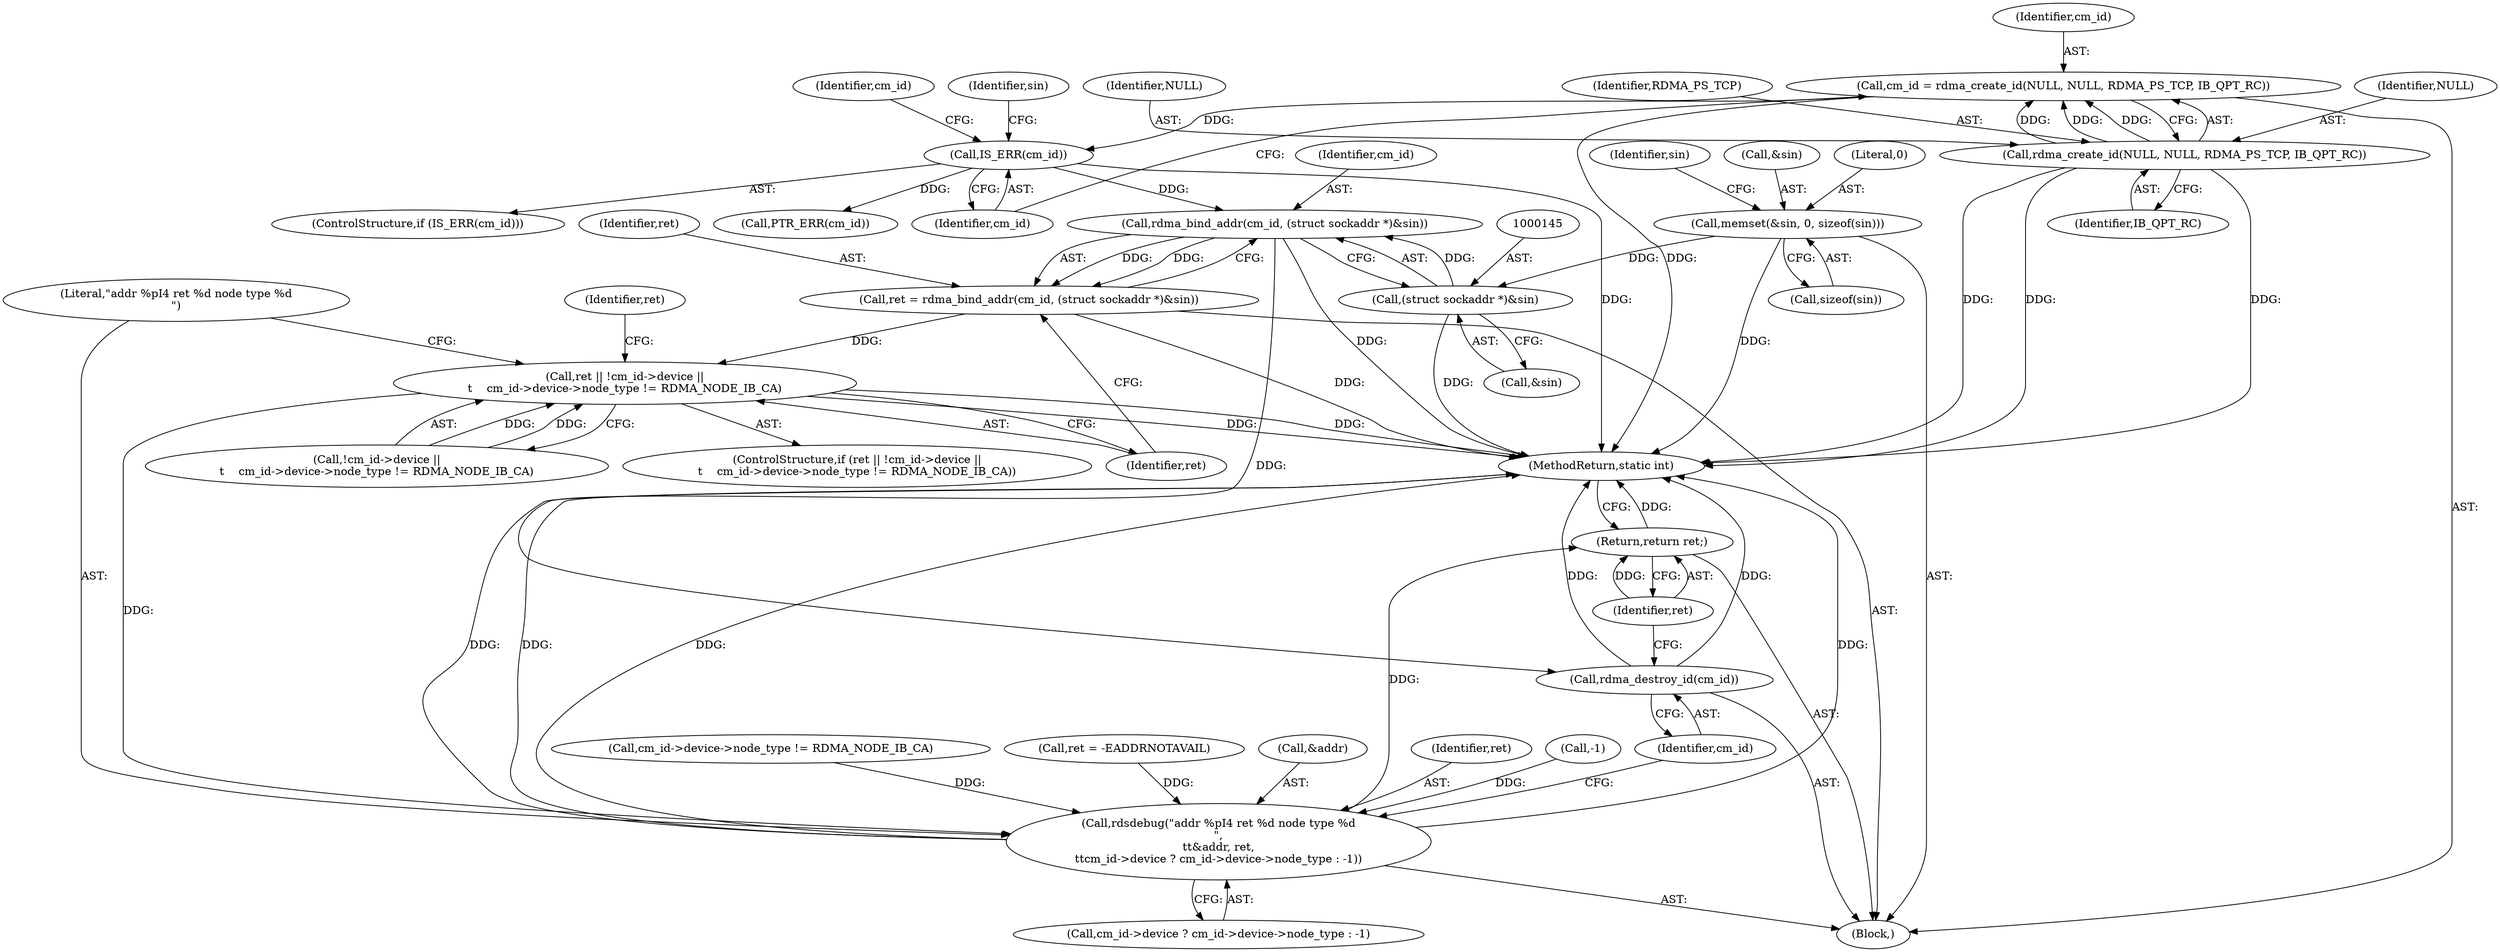 digraph "0_linux_c2349758acf1874e4c2b93fe41d072336f1a31d0@pointer" {
"1000142" [label="(Call,rdma_bind_addr(cm_id, (struct sockaddr *)&sin))"];
"1000117" [label="(Call,IS_ERR(cm_id))"];
"1000109" [label="(Call,cm_id = rdma_create_id(NULL, NULL, RDMA_PS_TCP, IB_QPT_RC))"];
"1000111" [label="(Call,rdma_create_id(NULL, NULL, RDMA_PS_TCP, IB_QPT_RC))"];
"1000144" [label="(Call,(struct sockaddr *)&sin)"];
"1000122" [label="(Call,memset(&sin, 0, sizeof(sin)))"];
"1000140" [label="(Call,ret = rdma_bind_addr(cm_id, (struct sockaddr *)&sin))"];
"1000149" [label="(Call,ret || !cm_id->device ||\n\t    cm_id->device->node_type != RDMA_NODE_IB_CA)"];
"1000167" [label="(Call,rdsdebug(\"addr %pI4 ret %d node type %d\n\",\n\t\t&addr, ret,\n\t\tcm_id->device ? cm_id->device->node_type : -1))"];
"1000185" [label="(Return,return ret;)"];
"1000183" [label="(Call,rdma_destroy_id(cm_id))"];
"1000141" [label="(Identifier,ret)"];
"1000142" [label="(Call,rdma_bind_addr(cm_id, (struct sockaddr *)&sin))"];
"1000117" [label="(Call,IS_ERR(cm_id))"];
"1000105" [label="(Block,)"];
"1000140" [label="(Call,ret = rdma_bind_addr(cm_id, (struct sockaddr *)&sin))"];
"1000183" [label="(Call,rdma_destroy_id(cm_id))"];
"1000110" [label="(Identifier,cm_id)"];
"1000168" [label="(Literal,\"addr %pI4 ret %d node type %d\n\")"];
"1000156" [label="(Call,cm_id->device->node_type != RDMA_NODE_IB_CA)"];
"1000115" [label="(Identifier,IB_QPT_RC)"];
"1000123" [label="(Call,&sin)"];
"1000163" [label="(Call,ret = -EADDRNOTAVAIL)"];
"1000118" [label="(Identifier,cm_id)"];
"1000186" [label="(Identifier,ret)"];
"1000172" [label="(Call,cm_id->device ? cm_id->device->node_type : -1)"];
"1000150" [label="(Identifier,ret)"];
"1000113" [label="(Identifier,NULL)"];
"1000151" [label="(Call,!cm_id->device ||\n\t    cm_id->device->node_type != RDMA_NODE_IB_CA)"];
"1000164" [label="(Identifier,ret)"];
"1000111" [label="(Call,rdma_create_id(NULL, NULL, RDMA_PS_TCP, IB_QPT_RC))"];
"1000169" [label="(Call,&addr)"];
"1000112" [label="(Identifier,NULL)"];
"1000185" [label="(Return,return ret;)"];
"1000149" [label="(Call,ret || !cm_id->device ||\n\t    cm_id->device->node_type != RDMA_NODE_IB_CA)"];
"1000184" [label="(Identifier,cm_id)"];
"1000122" [label="(Call,memset(&sin, 0, sizeof(sin)))"];
"1000187" [label="(MethodReturn,static int)"];
"1000126" [label="(Call,sizeof(sin))"];
"1000125" [label="(Literal,0)"];
"1000116" [label="(ControlStructure,if (IS_ERR(cm_id)))"];
"1000120" [label="(Call,PTR_ERR(cm_id))"];
"1000167" [label="(Call,rdsdebug(\"addr %pI4 ret %d node type %d\n\",\n\t\t&addr, ret,\n\t\tcm_id->device ? cm_id->device->node_type : -1))"];
"1000148" [label="(ControlStructure,if (ret || !cm_id->device ||\n\t    cm_id->device->node_type != RDMA_NODE_IB_CA))"];
"1000114" [label="(Identifier,RDMA_PS_TCP)"];
"1000146" [label="(Call,&sin)"];
"1000171" [label="(Identifier,ret)"];
"1000130" [label="(Identifier,sin)"];
"1000143" [label="(Identifier,cm_id)"];
"1000181" [label="(Call,-1)"];
"1000121" [label="(Identifier,cm_id)"];
"1000109" [label="(Call,cm_id = rdma_create_id(NULL, NULL, RDMA_PS_TCP, IB_QPT_RC))"];
"1000124" [label="(Identifier,sin)"];
"1000144" [label="(Call,(struct sockaddr *)&sin)"];
"1000142" -> "1000140"  [label="AST: "];
"1000142" -> "1000144"  [label="CFG: "];
"1000143" -> "1000142"  [label="AST: "];
"1000144" -> "1000142"  [label="AST: "];
"1000140" -> "1000142"  [label="CFG: "];
"1000142" -> "1000187"  [label="DDG: "];
"1000142" -> "1000140"  [label="DDG: "];
"1000142" -> "1000140"  [label="DDG: "];
"1000117" -> "1000142"  [label="DDG: "];
"1000144" -> "1000142"  [label="DDG: "];
"1000142" -> "1000183"  [label="DDG: "];
"1000117" -> "1000116"  [label="AST: "];
"1000117" -> "1000118"  [label="CFG: "];
"1000118" -> "1000117"  [label="AST: "];
"1000121" -> "1000117"  [label="CFG: "];
"1000124" -> "1000117"  [label="CFG: "];
"1000117" -> "1000187"  [label="DDG: "];
"1000109" -> "1000117"  [label="DDG: "];
"1000117" -> "1000120"  [label="DDG: "];
"1000109" -> "1000105"  [label="AST: "];
"1000109" -> "1000111"  [label="CFG: "];
"1000110" -> "1000109"  [label="AST: "];
"1000111" -> "1000109"  [label="AST: "];
"1000118" -> "1000109"  [label="CFG: "];
"1000109" -> "1000187"  [label="DDG: "];
"1000111" -> "1000109"  [label="DDG: "];
"1000111" -> "1000109"  [label="DDG: "];
"1000111" -> "1000109"  [label="DDG: "];
"1000111" -> "1000115"  [label="CFG: "];
"1000112" -> "1000111"  [label="AST: "];
"1000113" -> "1000111"  [label="AST: "];
"1000114" -> "1000111"  [label="AST: "];
"1000115" -> "1000111"  [label="AST: "];
"1000111" -> "1000187"  [label="DDG: "];
"1000111" -> "1000187"  [label="DDG: "];
"1000111" -> "1000187"  [label="DDG: "];
"1000144" -> "1000146"  [label="CFG: "];
"1000145" -> "1000144"  [label="AST: "];
"1000146" -> "1000144"  [label="AST: "];
"1000144" -> "1000187"  [label="DDG: "];
"1000122" -> "1000144"  [label="DDG: "];
"1000122" -> "1000105"  [label="AST: "];
"1000122" -> "1000126"  [label="CFG: "];
"1000123" -> "1000122"  [label="AST: "];
"1000125" -> "1000122"  [label="AST: "];
"1000126" -> "1000122"  [label="AST: "];
"1000130" -> "1000122"  [label="CFG: "];
"1000122" -> "1000187"  [label="DDG: "];
"1000140" -> "1000105"  [label="AST: "];
"1000141" -> "1000140"  [label="AST: "];
"1000150" -> "1000140"  [label="CFG: "];
"1000140" -> "1000187"  [label="DDG: "];
"1000140" -> "1000149"  [label="DDG: "];
"1000149" -> "1000148"  [label="AST: "];
"1000149" -> "1000150"  [label="CFG: "];
"1000149" -> "1000151"  [label="CFG: "];
"1000150" -> "1000149"  [label="AST: "];
"1000151" -> "1000149"  [label="AST: "];
"1000164" -> "1000149"  [label="CFG: "];
"1000168" -> "1000149"  [label="CFG: "];
"1000149" -> "1000187"  [label="DDG: "];
"1000149" -> "1000187"  [label="DDG: "];
"1000151" -> "1000149"  [label="DDG: "];
"1000151" -> "1000149"  [label="DDG: "];
"1000149" -> "1000167"  [label="DDG: "];
"1000167" -> "1000105"  [label="AST: "];
"1000167" -> "1000172"  [label="CFG: "];
"1000168" -> "1000167"  [label="AST: "];
"1000169" -> "1000167"  [label="AST: "];
"1000171" -> "1000167"  [label="AST: "];
"1000172" -> "1000167"  [label="AST: "];
"1000184" -> "1000167"  [label="CFG: "];
"1000167" -> "1000187"  [label="DDG: "];
"1000167" -> "1000187"  [label="DDG: "];
"1000167" -> "1000187"  [label="DDG: "];
"1000167" -> "1000187"  [label="DDG: "];
"1000163" -> "1000167"  [label="DDG: "];
"1000156" -> "1000167"  [label="DDG: "];
"1000181" -> "1000167"  [label="DDG: "];
"1000167" -> "1000185"  [label="DDG: "];
"1000185" -> "1000105"  [label="AST: "];
"1000185" -> "1000186"  [label="CFG: "];
"1000186" -> "1000185"  [label="AST: "];
"1000187" -> "1000185"  [label="CFG: "];
"1000185" -> "1000187"  [label="DDG: "];
"1000186" -> "1000185"  [label="DDG: "];
"1000183" -> "1000105"  [label="AST: "];
"1000183" -> "1000184"  [label="CFG: "];
"1000184" -> "1000183"  [label="AST: "];
"1000186" -> "1000183"  [label="CFG: "];
"1000183" -> "1000187"  [label="DDG: "];
"1000183" -> "1000187"  [label="DDG: "];
}
